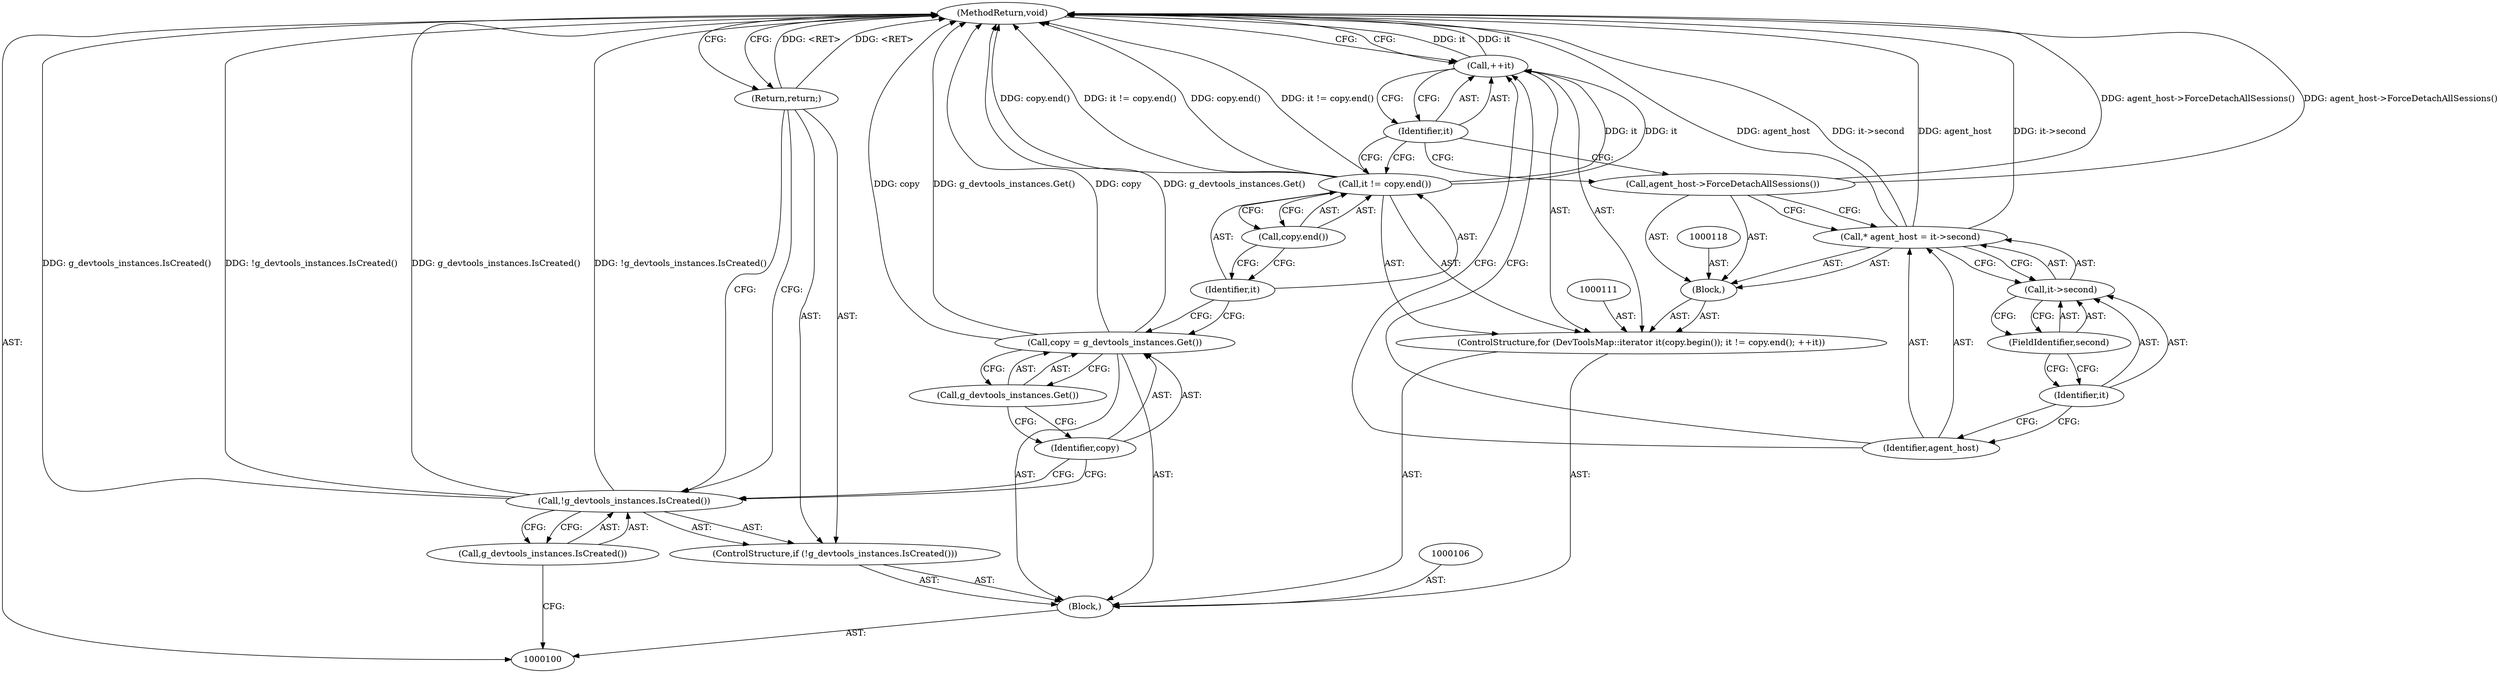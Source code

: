 digraph "0_Chrome_2aec794f26098c7a361c27d7c8f57119631cca8a_6" {
"1000125" [label="(MethodReturn,void)"];
"1000101" [label="(Block,)"];
"1000102" [label="(ControlStructure,if (!g_devtools_instances.IsCreated()))"];
"1000103" [label="(Call,!g_devtools_instances.IsCreated())"];
"1000104" [label="(Call,g_devtools_instances.IsCreated())"];
"1000105" [label="(Return,return;)"];
"1000107" [label="(Call,copy = g_devtools_instances.Get())"];
"1000108" [label="(Identifier,copy)"];
"1000109" [label="(Call,g_devtools_instances.Get())"];
"1000110" [label="(ControlStructure,for (DevToolsMap::iterator it(copy.begin()); it != copy.end(); ++it))"];
"1000112" [label="(Call,it != copy.end())"];
"1000113" [label="(Identifier,it)"];
"1000114" [label="(Call,copy.end())"];
"1000115" [label="(Call,++it)"];
"1000116" [label="(Identifier,it)"];
"1000119" [label="(Call,* agent_host = it->second)"];
"1000120" [label="(Identifier,agent_host)"];
"1000121" [label="(Call,it->second)"];
"1000122" [label="(Identifier,it)"];
"1000123" [label="(FieldIdentifier,second)"];
"1000117" [label="(Block,)"];
"1000124" [label="(Call,agent_host->ForceDetachAllSessions())"];
"1000125" -> "1000100"  [label="AST: "];
"1000125" -> "1000105"  [label="CFG: "];
"1000125" -> "1000115"  [label="CFG: "];
"1000107" -> "1000125"  [label="DDG: copy"];
"1000107" -> "1000125"  [label="DDG: g_devtools_instances.Get()"];
"1000103" -> "1000125"  [label="DDG: g_devtools_instances.IsCreated()"];
"1000103" -> "1000125"  [label="DDG: !g_devtools_instances.IsCreated()"];
"1000112" -> "1000125"  [label="DDG: copy.end()"];
"1000112" -> "1000125"  [label="DDG: it != copy.end()"];
"1000119" -> "1000125"  [label="DDG: agent_host"];
"1000119" -> "1000125"  [label="DDG: it->second"];
"1000115" -> "1000125"  [label="DDG: it"];
"1000124" -> "1000125"  [label="DDG: agent_host->ForceDetachAllSessions()"];
"1000105" -> "1000125"  [label="DDG: <RET>"];
"1000101" -> "1000100"  [label="AST: "];
"1000102" -> "1000101"  [label="AST: "];
"1000106" -> "1000101"  [label="AST: "];
"1000107" -> "1000101"  [label="AST: "];
"1000110" -> "1000101"  [label="AST: "];
"1000102" -> "1000101"  [label="AST: "];
"1000103" -> "1000102"  [label="AST: "];
"1000105" -> "1000102"  [label="AST: "];
"1000103" -> "1000102"  [label="AST: "];
"1000103" -> "1000104"  [label="CFG: "];
"1000104" -> "1000103"  [label="AST: "];
"1000105" -> "1000103"  [label="CFG: "];
"1000108" -> "1000103"  [label="CFG: "];
"1000103" -> "1000125"  [label="DDG: g_devtools_instances.IsCreated()"];
"1000103" -> "1000125"  [label="DDG: !g_devtools_instances.IsCreated()"];
"1000104" -> "1000103"  [label="AST: "];
"1000104" -> "1000100"  [label="CFG: "];
"1000103" -> "1000104"  [label="CFG: "];
"1000105" -> "1000102"  [label="AST: "];
"1000105" -> "1000103"  [label="CFG: "];
"1000125" -> "1000105"  [label="CFG: "];
"1000105" -> "1000125"  [label="DDG: <RET>"];
"1000107" -> "1000101"  [label="AST: "];
"1000107" -> "1000109"  [label="CFG: "];
"1000108" -> "1000107"  [label="AST: "];
"1000109" -> "1000107"  [label="AST: "];
"1000113" -> "1000107"  [label="CFG: "];
"1000107" -> "1000125"  [label="DDG: copy"];
"1000107" -> "1000125"  [label="DDG: g_devtools_instances.Get()"];
"1000108" -> "1000107"  [label="AST: "];
"1000108" -> "1000103"  [label="CFG: "];
"1000109" -> "1000108"  [label="CFG: "];
"1000109" -> "1000107"  [label="AST: "];
"1000109" -> "1000108"  [label="CFG: "];
"1000107" -> "1000109"  [label="CFG: "];
"1000110" -> "1000101"  [label="AST: "];
"1000111" -> "1000110"  [label="AST: "];
"1000112" -> "1000110"  [label="AST: "];
"1000115" -> "1000110"  [label="AST: "];
"1000117" -> "1000110"  [label="AST: "];
"1000112" -> "1000110"  [label="AST: "];
"1000112" -> "1000114"  [label="CFG: "];
"1000113" -> "1000112"  [label="AST: "];
"1000114" -> "1000112"  [label="AST: "];
"1000116" -> "1000112"  [label="CFG: "];
"1000112" -> "1000125"  [label="DDG: copy.end()"];
"1000112" -> "1000125"  [label="DDG: it != copy.end()"];
"1000112" -> "1000115"  [label="DDG: it"];
"1000113" -> "1000112"  [label="AST: "];
"1000113" -> "1000107"  [label="CFG: "];
"1000114" -> "1000113"  [label="CFG: "];
"1000114" -> "1000112"  [label="AST: "];
"1000114" -> "1000113"  [label="CFG: "];
"1000112" -> "1000114"  [label="CFG: "];
"1000115" -> "1000110"  [label="AST: "];
"1000115" -> "1000116"  [label="CFG: "];
"1000116" -> "1000115"  [label="AST: "];
"1000120" -> "1000115"  [label="CFG: "];
"1000125" -> "1000115"  [label="CFG: "];
"1000115" -> "1000125"  [label="DDG: it"];
"1000112" -> "1000115"  [label="DDG: it"];
"1000116" -> "1000115"  [label="AST: "];
"1000116" -> "1000112"  [label="CFG: "];
"1000116" -> "1000124"  [label="CFG: "];
"1000115" -> "1000116"  [label="CFG: "];
"1000119" -> "1000117"  [label="AST: "];
"1000119" -> "1000121"  [label="CFG: "];
"1000120" -> "1000119"  [label="AST: "];
"1000121" -> "1000119"  [label="AST: "];
"1000124" -> "1000119"  [label="CFG: "];
"1000119" -> "1000125"  [label="DDG: agent_host"];
"1000119" -> "1000125"  [label="DDG: it->second"];
"1000120" -> "1000119"  [label="AST: "];
"1000120" -> "1000115"  [label="CFG: "];
"1000122" -> "1000120"  [label="CFG: "];
"1000121" -> "1000119"  [label="AST: "];
"1000121" -> "1000123"  [label="CFG: "];
"1000122" -> "1000121"  [label="AST: "];
"1000123" -> "1000121"  [label="AST: "];
"1000119" -> "1000121"  [label="CFG: "];
"1000122" -> "1000121"  [label="AST: "];
"1000122" -> "1000120"  [label="CFG: "];
"1000123" -> "1000122"  [label="CFG: "];
"1000123" -> "1000121"  [label="AST: "];
"1000123" -> "1000122"  [label="CFG: "];
"1000121" -> "1000123"  [label="CFG: "];
"1000117" -> "1000110"  [label="AST: "];
"1000118" -> "1000117"  [label="AST: "];
"1000119" -> "1000117"  [label="AST: "];
"1000124" -> "1000117"  [label="AST: "];
"1000124" -> "1000117"  [label="AST: "];
"1000124" -> "1000119"  [label="CFG: "];
"1000116" -> "1000124"  [label="CFG: "];
"1000124" -> "1000125"  [label="DDG: agent_host->ForceDetachAllSessions()"];
}
